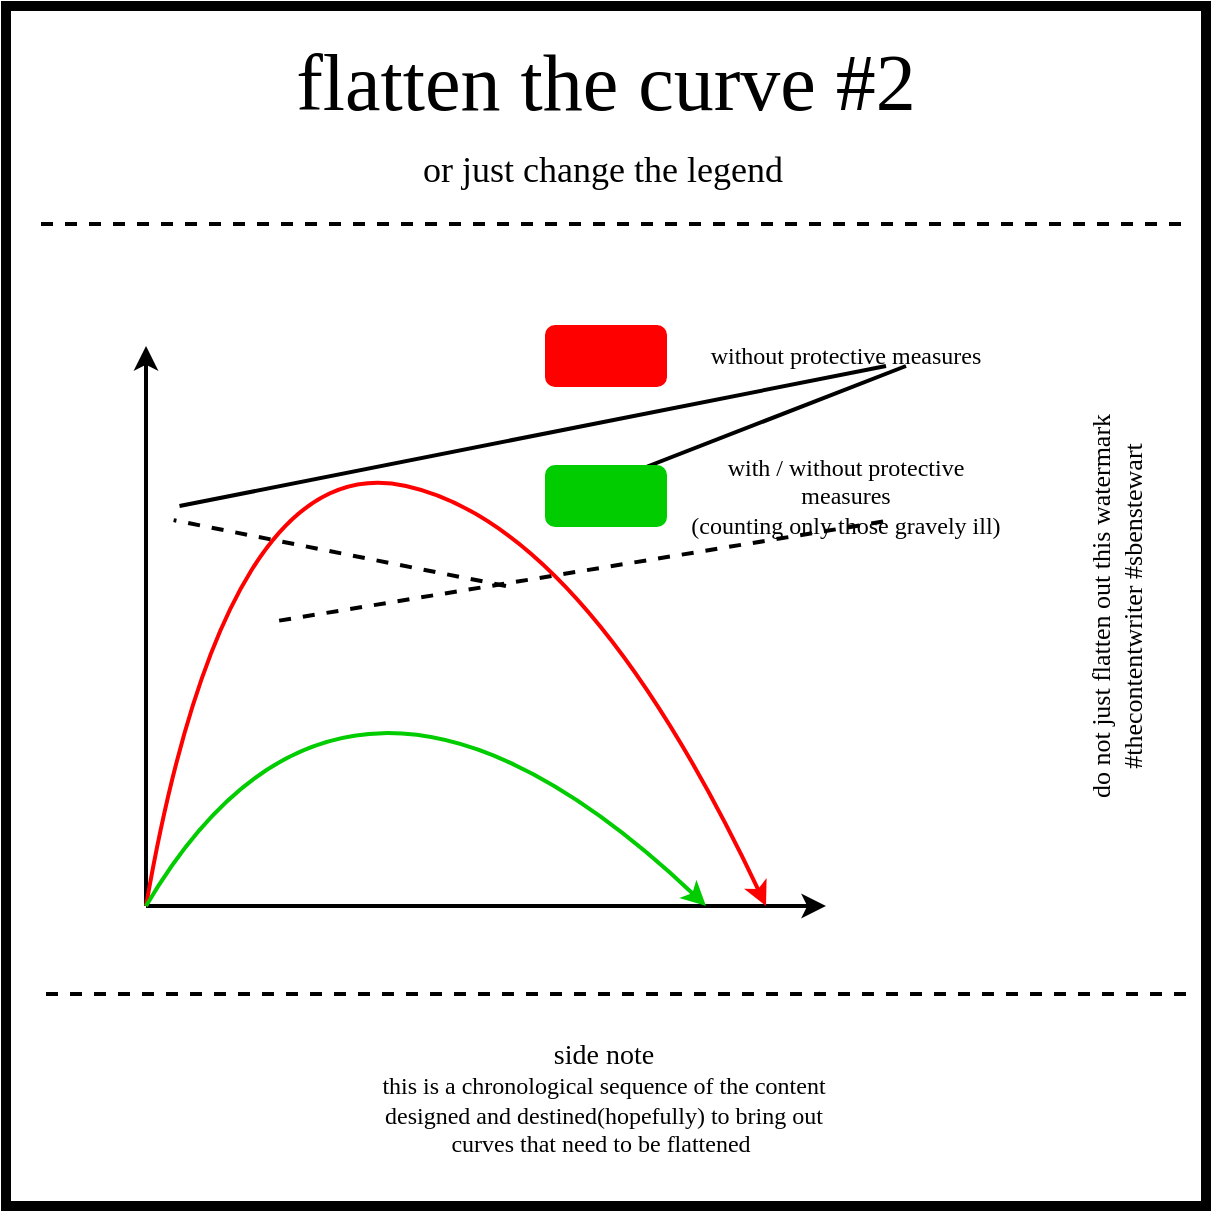 <mxfile version="12.9.1" type="device"><diagram id="dX7Dphyso45SB9-RoEhv" name="Page-1"><mxGraphModel dx="742" dy="523" grid="1" gridSize="10" guides="1" tooltips="1" connect="1" arrows="1" fold="1" page="1" pageScale="1" pageWidth="827" pageHeight="1169" math="0" shadow="0"><root><mxCell id="0"/><mxCell id="1" parent="0"/><mxCell id="nfxZPmU7g6QgWNAvG-ER-2" value="" style="whiteSpace=wrap;html=1;aspect=fixed;strokeWidth=5;fillColor=none;fontFamily=xkcd;" parent="1" vertex="1"><mxGeometry x="210" y="90" width="600" height="600" as="geometry"/></mxCell><mxCell id="8b6ggLF4gSHIukh4vJdm-18" value="&lt;font&gt;&lt;span style=&quot;font-size: 40px&quot;&gt;flatten the curve #2&lt;/span&gt;&lt;br&gt;&lt;/font&gt;" style="text;html=1;strokeColor=none;fillColor=none;align=center;verticalAlign=middle;whiteSpace=wrap;rounded=0;fontFamily=xkcd;" parent="1" vertex="1"><mxGeometry x="225" y="118" width="570" height="20" as="geometry"/></mxCell><mxCell id="8b6ggLF4gSHIukh4vJdm-24" value="&lt;font&gt;&lt;span style=&quot;font-size: 18px&quot;&gt;or just change the legend&lt;/span&gt;&lt;br&gt;&lt;/font&gt;" style="text;html=1;strokeColor=none;fillColor=none;align=center;verticalAlign=middle;whiteSpace=wrap;rounded=0;fontFamily=xkcd;" parent="1" vertex="1"><mxGeometry x="249.25" y="162" width="518.5" height="20" as="geometry"/></mxCell><mxCell id="8b6ggLF4gSHIukh4vJdm-30" value="" style="endArrow=none;dashed=1;html=1;strokeWidth=2;" parent="1" edge="1"><mxGeometry width="50" height="50" relative="1" as="geometry"><mxPoint x="797.5" y="199" as="sourcePoint"/><mxPoint x="222.5" y="199" as="targetPoint"/></mxGeometry></mxCell><mxCell id="k-dpR7HA_-HZ3Fbqk2lw-16" value="" style="endArrow=none;dashed=1;html=1;strokeWidth=2;" parent="1" edge="1"><mxGeometry width="50" height="50" relative="1" as="geometry"><mxPoint x="800" y="584" as="sourcePoint"/><mxPoint x="225" y="584" as="targetPoint"/></mxGeometry></mxCell><mxCell id="k-dpR7HA_-HZ3Fbqk2lw-17" value="&lt;font&gt;&lt;span style=&quot;font-size: 14px&quot;&gt;side note&lt;/span&gt;&lt;br&gt;this is a chronological sequence of the content&lt;br&gt;designed and destined(hopefully) to bring out&lt;br&gt;curves that need to be flattened&amp;nbsp;&lt;br&gt;&lt;/font&gt;" style="text;html=1;strokeColor=none;fillColor=none;align=center;verticalAlign=middle;whiteSpace=wrap;rounded=0;fontFamily=xkcd;" parent="1" vertex="1"><mxGeometry x="208.5" y="596" width="600" height="80" as="geometry"/></mxCell><mxCell id="euaHSMH8fYii958cPEId-22" style="edgeStyle=orthogonalEdgeStyle;rounded=0;orthogonalLoop=1;jettySize=auto;html=1;exitX=0.5;exitY=1;exitDx=0;exitDy=0;strokeWidth=2;" parent="1" edge="1"><mxGeometry relative="1" as="geometry"><mxPoint x="661" y="451" as="sourcePoint"/><mxPoint x="661" y="451" as="targetPoint"/></mxGeometry></mxCell><mxCell id="pKVuHFSoDqtFi99w7tCS-15" value="&lt;font style=&quot;font-size: 13px&quot;&gt;&lt;font style=&quot;font-size: 13px&quot;&gt;do not just flatten out this watermark&lt;br&gt;&lt;/font&gt;#thecontentwriter #sbenstewart&lt;br&gt;&lt;/font&gt;" style="text;html=1;strokeColor=none;fillColor=none;align=center;verticalAlign=middle;whiteSpace=wrap;rounded=0;rotation=-90;fontFamily=xkcd;" parent="1" vertex="1"><mxGeometry x="605" y="380" width="320" height="20" as="geometry"/></mxCell><mxCell id="ZIOyLp6ge5_02Phdfb_Y-5" value="" style="endArrow=none;html=1;strokeWidth=2;fontFamily=xkcd;exitX=0;exitY=0;exitDx=0;exitDy=0;dashed=1;endFill=0;entryX=1;entryY=1;entryDx=0;entryDy=0;" parent="1" source="ZIOyLp6ge5_02Phdfb_Y-2" edge="1"><mxGeometry width="50" height="50" relative="1" as="geometry"><mxPoint x="460" y="380" as="sourcePoint"/><mxPoint x="293.821" y="347.071" as="targetPoint"/></mxGeometry></mxCell><mxCell id="ZIOyLp6ge5_02Phdfb_Y-6" value="" style="endArrow=none;html=1;strokeWidth=2;fontFamily=xkcd;exitX=1;exitY=0;exitDx=0;exitDy=0;dashed=1;endFill=0;entryX=0;entryY=1;entryDx=0;entryDy=0;" parent="1" source="ZIOyLp6ge5_02Phdfb_Y-2" edge="1"><mxGeometry width="50" height="50" relative="1" as="geometry"><mxPoint x="346.572" y="397.322" as="sourcePoint"/><mxPoint x="652.929" y="347.071" as="targetPoint"/></mxGeometry></mxCell><mxCell id="ZIOyLp6ge5_02Phdfb_Y-10" value="" style="endArrow=none;html=1;fontFamily=xkcd;strokeWidth=2;" parent="1" target="ZIOyLp6ge5_02Phdfb_Y-9" edge="1"><mxGeometry width="50" height="50" relative="1" as="geometry"><mxPoint x="480" y="340" as="sourcePoint"/><mxPoint x="660" y="270" as="targetPoint"/></mxGeometry></mxCell><mxCell id="ZIOyLp6ge5_02Phdfb_Y-15" value="" style="endArrow=none;html=1;fontFamily=xkcd;strokeWidth=2;" parent="1" target="ZIOyLp6ge5_02Phdfb_Y-14" edge="1"><mxGeometry width="50" height="50" relative="1" as="geometry"><mxPoint x="296.75" y="340" as="sourcePoint"/><mxPoint x="650" y="270" as="targetPoint"/></mxGeometry></mxCell><mxCell id="EpOnRTBF04DIbf0s9gOf-1" value="" style="endArrow=classic;html=1;strokeWidth=2;" edge="1" parent="1"><mxGeometry width="50" height="50" relative="1" as="geometry"><mxPoint x="280" y="540" as="sourcePoint"/><mxPoint x="280" y="260" as="targetPoint"/></mxGeometry></mxCell><mxCell id="EpOnRTBF04DIbf0s9gOf-2" value="" style="endArrow=classic;html=1;strokeWidth=2;" edge="1" parent="1"><mxGeometry width="50" height="50" relative="1" as="geometry"><mxPoint x="280" y="540" as="sourcePoint"/><mxPoint x="620" y="540" as="targetPoint"/></mxGeometry></mxCell><mxCell id="EpOnRTBF04DIbf0s9gOf-4" value="" style="curved=1;endArrow=classic;html=1;strokeWidth=2;strokeColor=#FF0000;" edge="1" parent="1"><mxGeometry width="50" height="50" relative="1" as="geometry"><mxPoint x="280" y="540" as="sourcePoint"/><mxPoint x="590" y="540" as="targetPoint"/><Array as="points"><mxPoint x="320" y="310"/><mxPoint x="500" y="350"/></Array></mxGeometry></mxCell><mxCell id="EpOnRTBF04DIbf0s9gOf-5" value="" style="curved=1;endArrow=classic;html=1;strokeWidth=2;strokeColor=#00CC00;" edge="1" parent="1"><mxGeometry width="50" height="50" relative="1" as="geometry"><mxPoint x="280" y="540" as="sourcePoint"/><mxPoint x="560" y="540" as="targetPoint"/><Array as="points"><mxPoint x="380" y="370"/></Array></mxGeometry></mxCell><mxCell id="EpOnRTBF04DIbf0s9gOf-6" value="" style="rounded=1;whiteSpace=wrap;html=1;fillColor=#FF0000;strokeColor=#FF0000;" vertex="1" parent="1"><mxGeometry x="480" y="250" width="60" height="30" as="geometry"/></mxCell><mxCell id="EpOnRTBF04DIbf0s9gOf-7" value="without protective measures" style="text;html=1;strokeColor=none;fillColor=none;align=center;verticalAlign=middle;whiteSpace=wrap;rounded=0;fontFamily=xkcd;" vertex="1" parent="1"><mxGeometry x="550" y="255" width="160" height="20" as="geometry"/></mxCell><mxCell id="EpOnRTBF04DIbf0s9gOf-8" value="" style="rounded=1;whiteSpace=wrap;html=1;fillColor=#00CC00;strokeColor=#00CC00;" vertex="1" parent="1"><mxGeometry x="480" y="320" width="60" height="30" as="geometry"/></mxCell><mxCell id="EpOnRTBF04DIbf0s9gOf-9" value="with / without protective measures&lt;br&gt;(counting only those gravely ill)" style="text;html=1;strokeColor=none;fillColor=none;align=center;verticalAlign=middle;whiteSpace=wrap;rounded=0;fontFamily=xkcd;" vertex="1" parent="1"><mxGeometry x="550" y="325" width="160" height="20" as="geometry"/></mxCell></root></mxGraphModel></diagram></mxfile>